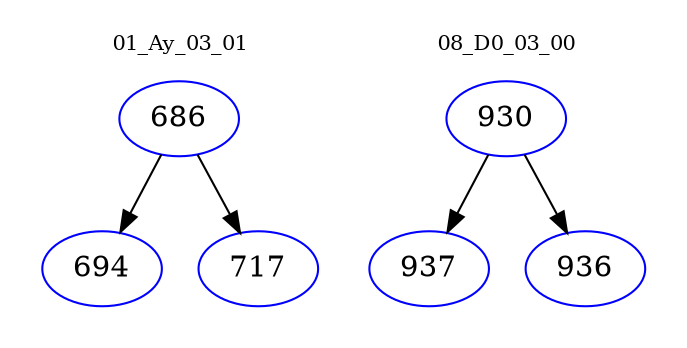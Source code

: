 digraph{
subgraph cluster_0 {
color = white
label = "01_Ay_03_01";
fontsize=10;
T0_686 [label="686", color="blue"]
T0_686 -> T0_694 [color="black"]
T0_694 [label="694", color="blue"]
T0_686 -> T0_717 [color="black"]
T0_717 [label="717", color="blue"]
}
subgraph cluster_1 {
color = white
label = "08_D0_03_00";
fontsize=10;
T1_930 [label="930", color="blue"]
T1_930 -> T1_937 [color="black"]
T1_937 [label="937", color="blue"]
T1_930 -> T1_936 [color="black"]
T1_936 [label="936", color="blue"]
}
}

